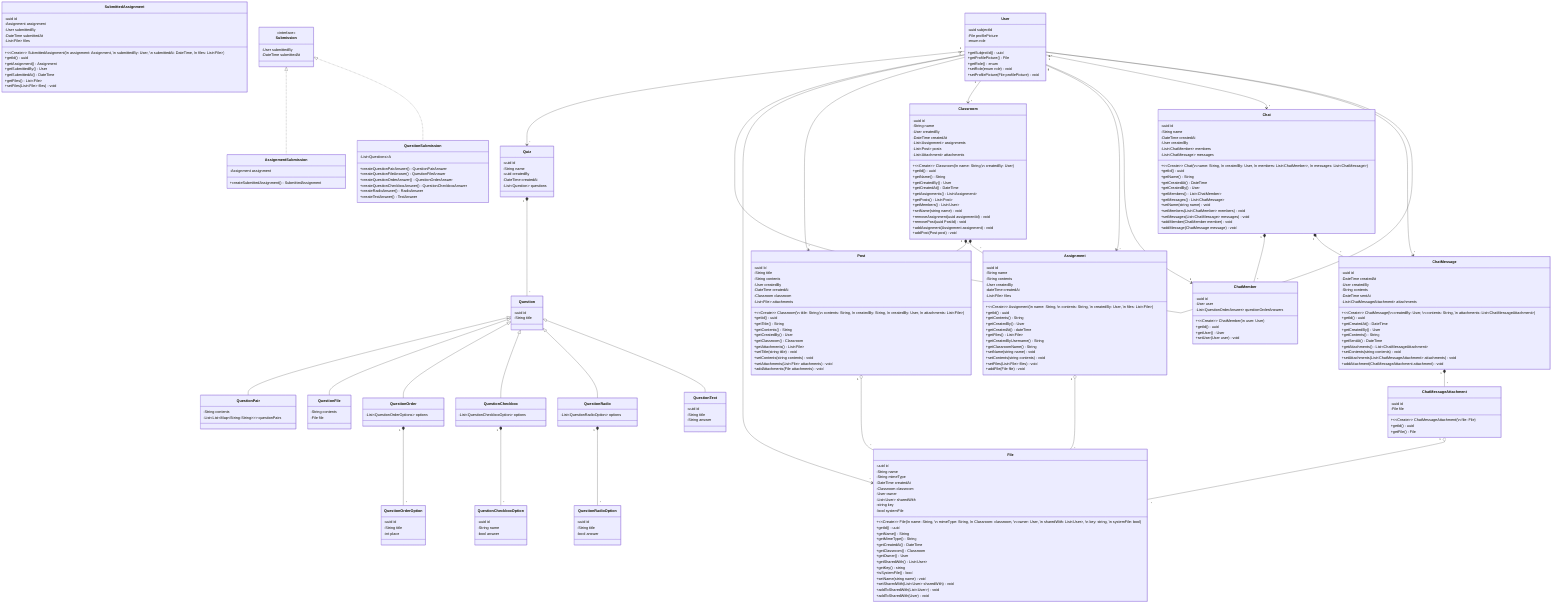 %% https://creately.com/guides/class-diagram-relationships/ good reference for the types of arrows
classDiagram

    %% CLASSROOM
    Classroom "1" *-- "*" Post
    Classroom "1" *-- "*" Assignment
    class Classroom{
        -uuid id
        -String name
        -User createdBy
        -DateTime createdAt
        -List~Assignment~ assignments
        -List~Post~ posts
        %% Mate please explain why is this here
        -List~Attachment~ attachments

        +~~Create~~ Classroom(\n name: String,\n createdBy: User)
        +getId() uuid
        +getName() String
        +getCreatedBy() User
        +getCreatedAt() DateTime
        +getAssignments() List~Assignment~
        +getPosts() List~Post~

        +getMembers() List~User~

        +setName(string name) void

        +removeAssignment(uuid assignmentId) void
        +removePost(uuid PostId) void

        +addAssignment(Assignment assignment) void
        +addPost(Post post) void
    }

    %% POST
    Post "1" o-- "*" File
    class Post{
        -uuid Id
        -String title
        -String contents
        -User createdBy
        -DateTime createdAt
        -Classroom classroom
        -List~File~ attachments

        +~~Create~~ Classroom(\n title: String,\n contents: String, \n createdBy: String, \n createdBy: User, \n attachments: List~File~)
        +getId() uuid
        +getTitle() String
        +getContents() String
        +getCreatedBy() User
        +getClassroom() Classroom
        +getAttachments() List~File~

        +setTitle(string title) void
        +setContents(string contents) void
        +setAttachments(List~File~ attachments) void

        +addAttachments(File attachments) void
    }

    %% ASSIGNMENT
    Assignment "1" o-- "*" File
    class Assignment {
        -uuid id
        -String name
        -String contents
        -User createdBy
        -dateTime createdAt
        -List~File~ files

        +~~Create~~ Assignment(\n name: String, \n contents: String, \n createdBy: User, \n files: List~File~)
        +getId() uuid
        +getContents() String
        +getCreatedBy() User
        +getCreatedAt() dateTime
        +getFiles() List~File~
        +getCreatedByUsername() String
        +getClassroomName() String

        +setName(string name) void
        +setContents(string contents) void
        +setFiles(List~File~ files) void

        +addFile(File file) void
    }

    class SubmittedAssignment {
        -uuid id
        -Assignment assignment
        -User submittedBy
        -DateTime submittedAt
        -List~File~ files

        +~~Create~~ SubmittedAssignment(\n assignment: Assignment, \n submittedBy: User, \n submittedAt: DateTime, \n files: List~File~)
        +getId() uuid
        +getAssignment() Assignment
        +getSubmittedBy() User
        +getSubmittedAt() DateTime
        +getFiles() List~File~

        +setFiles(List~File~ files) void
    }

    %% USER
    User "1" --> "*" Quiz
    User "0..*" -- "0..*" User
    User "1" --> "*" File
    User "1" --> "*" Post
    User "1" --> "*" Classroom
    User "1" --> "*" Assignment
    User "1" --> "1" ChatMember
    User "1" --> "*" Chat
    User "1" --> "*" ChatMessage
    class User {
        -uuid subjectId
        -File profilePicture
        -enum role

        +getSubjectId() uuid
        +getProfilePicture() File
        +getRole() enum

        +setRole(enum role) void
        +setProfilePicture(File profilePicture) void
    }

    %% This class is responsible for the submissions of the assignments,
    %% and all the different types of answers, by a specific user
    Submission <|.. AssignmentSubmission
    Submission <|.. QuestionSubmission
    class Submission {
        <<interface>>
        -User submittedBy
        -DateTime submittedAt

    }

    class AssignmentSubmission {
        -Assignment assignment

        +createSubmittedAssignment() SubmittedAssignment
    }

    class QuestionSubmission {
        -List~Questions~A

        +createQuestionPairAnswer() QuestionPairAnswer
        +createQuestionFileAnswer() QuestionFileAnswer
        +createQuestionOrderAnswer() QuestionOrderAnswer
        +createQuestionCheckboxAnswer() QuestionCheckboxAnswer
        +createRadioAnswer() RadioAnswer
        +createTextAnswer() TextAnswer
    }

    %% FILE
    class File {
        -uuid id
        -String name
        -String mimeType
        -DateTime createdAt
        -Classroom classroom
        -User owner
        -List~User~ sharedWith
        -string key
        -bool systemFile

        +~~Create~~ File(\n name: String, \n mimeType: String, \n Classroom: classroom, \n owner: User, \n sharedWith: List~User~, \n key: string, \n systemFile: bool)
        +getId() uuid
        +getName() String
        +getMimeType() String
        +getCreatedAt() DateTime
        +getClassroom() Classroom
        +getOwner() User
        +getSharedWith() List~User~
        +getKey() string
        +isSystemFile() bool

        +setName(string name) void
        +setSharedWith(List~User~ sharedWith) void

        +addToSharedWith(List~User~) void
        +addToSharedWith(User) void
    }

    %% CHAT
    Chat "1" *-- "*" ChatMember
    Chat "1" *-- "*" ChatMessage
    class Chat {
        -uuid id
        -String name
        -DateTime createdAt
        -User createdBy
        -List~ChatMember~ members
        -List~ChatMessage~ messages

        +~~Create~~ Chat(\n name: String, \n createdBy: User, \n members: List~ChatMember~, \n messages: List~ChatMessage~)
        +getId() uuid
        +getName() String
        +getCreatedAt() DateTime
        +getCreatedBy() User
        +getMembers() List~ChatMember~
        +getMessages() List~ChatMessage~

        +setName(string name) void
        +setMembers(List~ChatMember~ members) void
        +setMessages(List~ChatMessage~ messages) void

        +addMember(ChatMember member) void
        +addMessage(ChatMessage message) void
    }

    %% CHAT MEMBER
    class ChatMember {
        -uuid id
        -User user
        -List~QuestionOrderAnswer~ questionOrderAnswers

        +~~Create~~ ChatMember(\n user: User)
        +getId() uuid
        +getUser() User

        +setUser(User user) void
    }

    %% CHAT MESSAGE
    ChatMessage "1" *-- "*" ChatMessageAttachment
    class ChatMessage {
        -uuid id
        -DateTime createdAt
        -User createdBy
        -String contents
        -DateTime sentAt
        -List~ChatMessageAttachment~ attachments

        +~~Create~~ ChatMessage(\n createdBy: User, \n contents: String, \n attachments: List~ChatMessageAttachment~)
        +getId() uuid
        +getCreatedAt() DateTime
        +getCreatedBy() User
        +getContents() String
        +getSentAt() DateTime
        +getAttachments() List~ChatMessageAttachment~

        +setContents(string contents) void
        +setAttachments(List~ChatMessageAttachment~ attachments) void

        +addAttachment(ChatMessageAttachment attachment) void
    }

    %% CHAT MESSAGE ATTACHMENT
    ChatMessageAttachment "1" o-- "*" File
    class ChatMessageAttachment {
        -uuid id
        -File file

        +~~Create~~ ChatMessageAttachment(\n file: File)
        +getId() uuid
        +getFile() File
    }

    %% QUIZ
    Quiz "1" *-- "*" Question
    class Quiz {
        -uuid id
        -String name
        -uuid createdBy
        -DateTime createdAt
        -List~Question~ questions
    }

    %% QUESTION
    Question <|-- QuestionPair
    Question <|-- QuestionFile
    Question <|-- QuestionOrder
    Question <|-- QuestionCheckbox
    Question <|-- QuestionRadio
    Question <|-- QuestionText
    class Question {
        -uuid id
        -String title
    }

    class QuestionPair {
        -String contents
        -List~List~Map~String-String~~~ questionPairs
    }

    class QuestionFile {
        -String contents
        -File file
    }

    QuestionOrder "1" *-- "*" QuestionOrderOption
    class QuestionOrder {
        %% This will be sorted by the QUESTION-ORDER-OPTIONS table's column
        -List~QuestionOrderOptions~ options
    }

    class QuestionOrderOption {
        -uuid id
        -String title
        -int place
    }

    QuestionCheckbox "1" *-- "*" QuestionCheckboxOption
    class QuestionCheckbox {
        -List~QuestionCheckboxOption~ options
    }

    class QuestionCheckboxOption {
        -uuid id
        -String name
        -bool answer
    }

    QuestionRadio "1" *-- "*" QuestionRadioOption
    class QuestionRadio {
        -List~QuestionRadioOption~ options
    }

    class QuestionRadioOption {
        -uuid id
        -String title
        -bool answer
    }

    class QuestionText {
        -uuid id
        -String title
        -String answer
    }